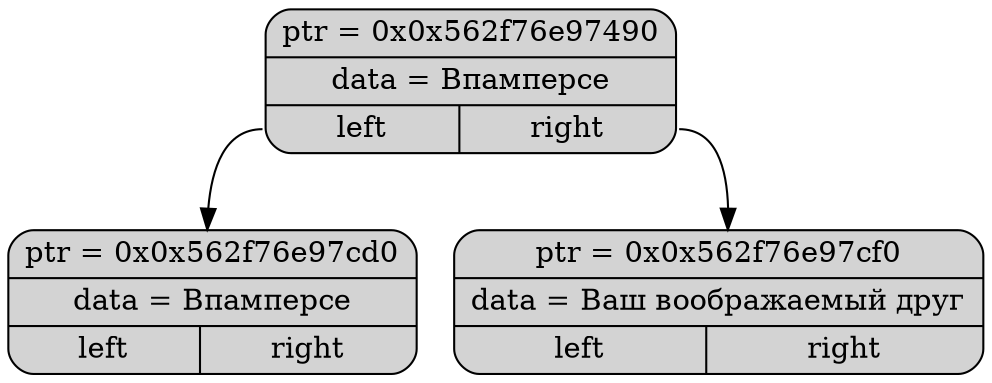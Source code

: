 digraph G
{
node[shape="record", style="rounded, filled"];

p0x0x562f76e97490[label = "{ <p>ptr = 0x0x562f76e97490 | <d>data = Впамперсе| { <l>left|<r>right } }"];
p0x0x562f76e97cd0[label = "{ <p>ptr = 0x0x562f76e97cd0| <d>data = Впамперсе| { <l>left|<r>right } }"];
p0x0x562f76e97cf0[label = "{ <p>ptr = 0x0x562f76e97cf0| <d>data = Ваш воображаемый друг| { <l>left|<r>right } }"];

p0x0x562f76e97490:<l> -> p0x0x562f76e97cd0
p0x0x562f76e97490:<r> -> p0x0x562f76e97cf0
}
